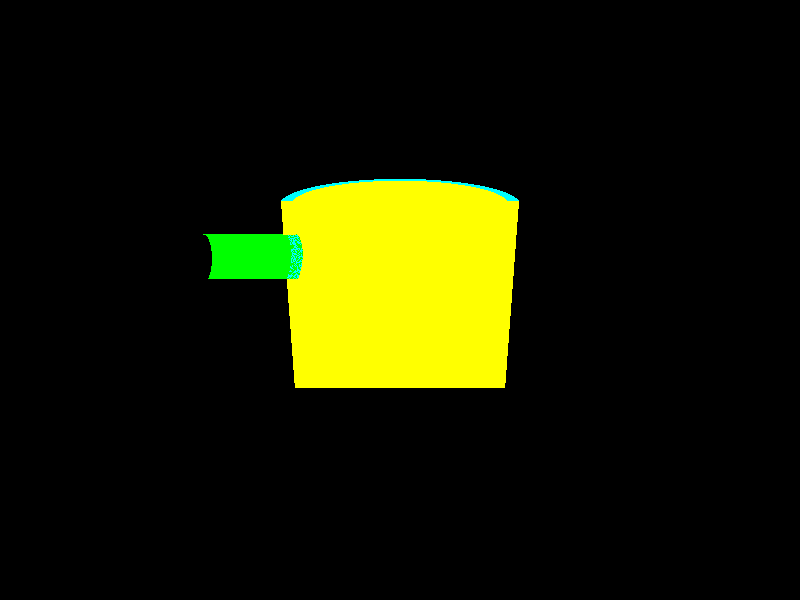 #include "colors.inc"
#include "shapes.inc"

camera{
  location <0,2,-5>
  look_at <0,0,0>
}

light_source{<0,10,-10> color White}                 
light_source{<0,10,0> color White}
      
difference{
  difference{
    union{
      difference{
        object{
          Disk_Y
          scale <1,0.9,1>
          pigment {color Cyan}
        }
        object{
          Disk_Y
          scale <0.9,0.91,0.9>
          translate <0,0.15,0>
          pigment {color Yellow}
        }
      }
      difference{
        object{
          Disk_X
          scale <0.5,0.2,0.2>
        }
        object{
          Disk_X
          scale <0.6,0.18,0.18>
        }
        translate <-1.2,0.4,0>
        pigment{color Green}
      }
      rotate <0,0,0>
    }
    object{
      Cube     
      scale <2,2,2>
      rotate <0,0,0>
      translate <0,0,-2>
      pigment {color Yellow}
    }
  }
  object{
    Disk_X
    scale <1,0.2,0.2>
    translate <-1,0.4,0>
    pigment {color Cyan}
  }
  object{
    Disk_Y
    scale <0.9,0.91,0.9>
    translate <0,0.15,0>
    pigment {color Yellow}
  }
}
